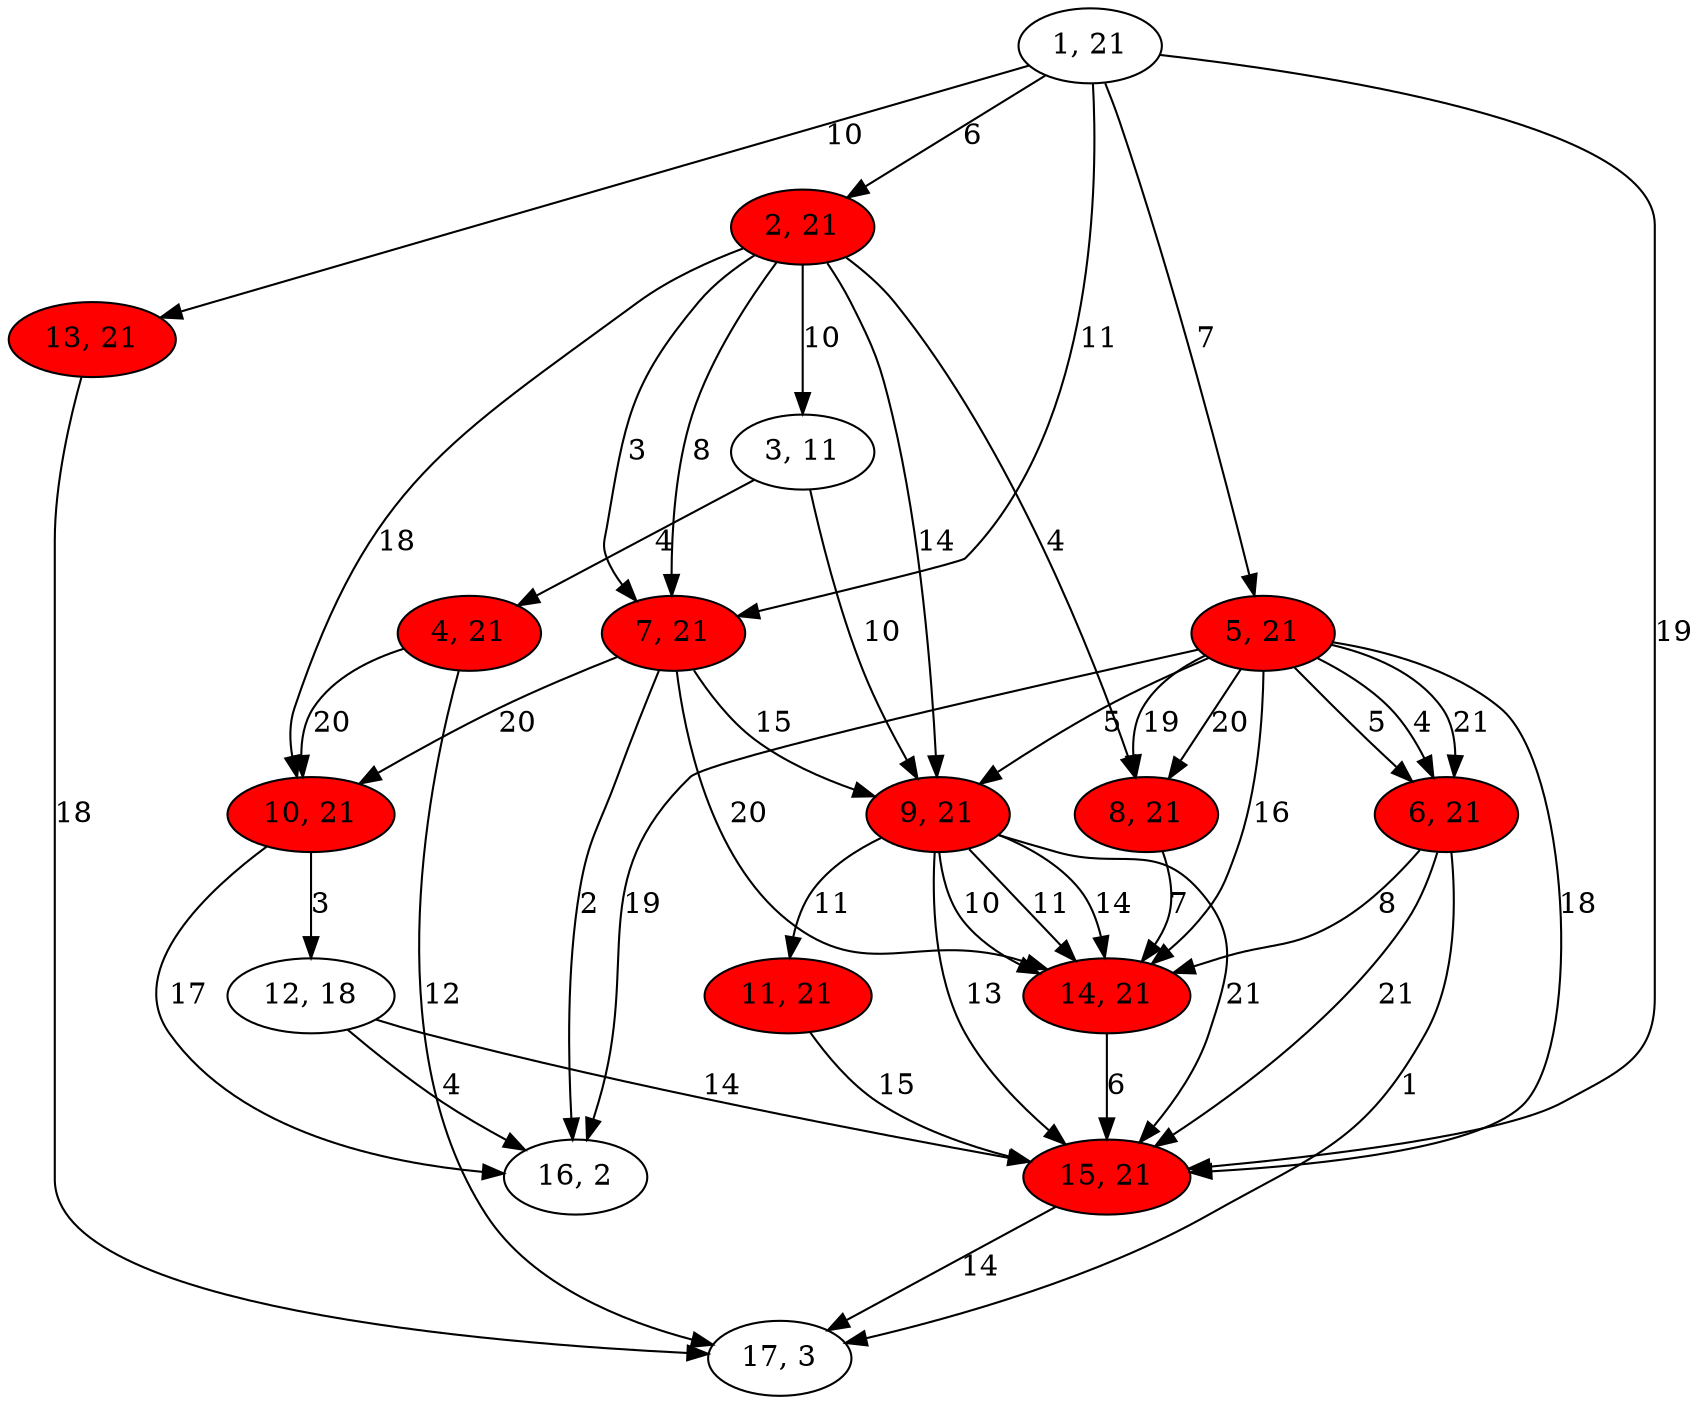 digraph G{
1[label="1, 21"]
2[label="2, 21"]
3[label="3, 11"]
4[label="4, 21"]
5[label="5, 21"]
6[label="6, 21"]
7[label="7, 21"]
8[label="8, 21"]
9[label="9, 21"]
10[label="10, 21"]
11[label="11, 21"]
12[label="12, 18"]
13[label="13, 21"]
14[label="14, 21"]
15[label="15, 21"]
16[label="16, 2"]
17[label="17, 3"]
1->7[label="11"]
1->15[label="19"]
1->13[label="10"]
1->5[label="7"]
1->2[label="6"]
2[style = filled,fillcolor=red]
2->7[label="8"]
2->8[label="4"]
2->9[label="14"]
2->10[label="18"]
2->7[label="3"]
2->3[label="10"]
3->9[label="10"]
3->4[label="4"]
4[style = filled,fillcolor=red]
4->10[label="20"]
4->17[label="12"]
5[style = filled,fillcolor=red]
5->6[label="4"]
5->14[label="16"]
5->8[label="19"]
5->6[label="21"]
5->15[label="18"]
5->16[label="19"]
5->9[label="5"]
5->8[label="20"]
5->6[label="5"]
6[style = filled,fillcolor=red]
6->14[label="8"]
6->15[label="21"]
6->17[label="1"]
7[style = filled,fillcolor=red]
7->16[label="2"]
7->10[label="20"]
7->9[label="15"]
7->14[label="20"]
8[style = filled,fillcolor=red]
8->14[label="7"]
9[style = filled,fillcolor=red]
9->14[label="11"]
9->14[label="14"]
9->14[label="10"]
9->15[label="13"]
9->15[label="21"]
9->11[label="11"]
10[style = filled,fillcolor=red]
10->16[label="17"]
10->12[label="3"]
11[style = filled,fillcolor=red]
11->15[label="15"]
12->15[label="14"]
12->16[label="4"]
13[style = filled,fillcolor=red]
13->17[label="18"]
14[style = filled,fillcolor=red]
14->15[label="6"]
15[style = filled,fillcolor=red]
15->17[label="14"]
}
